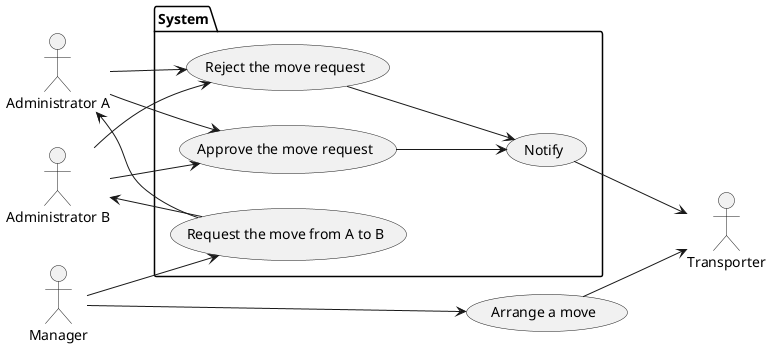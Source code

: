 @startuml Storage Net, Use Case, Move Arrange

left to right direction

actor "Manager" as manager
actor "Administrator A" as admin_a
actor "Administrator B" as admin_b
actor "Transporter" as transporter

usecase "Arrange a move" as external_move

package System {
  usecase "Request the move from A to B" as request_move

  usecase "Approve the move request" as approve
  usecase "Reject the move request" as reject

  usecase "Notify" as notify
}

manager --> external_move
external_move --> transporter

manager --> request_move
request_move --> admin_a
request_move --> admin_b

admin_a --> approve
admin_b --> approve
admin_a --> reject
admin_b --> reject

approve --> notify
reject --> notify

notify --> transporter

@enduml